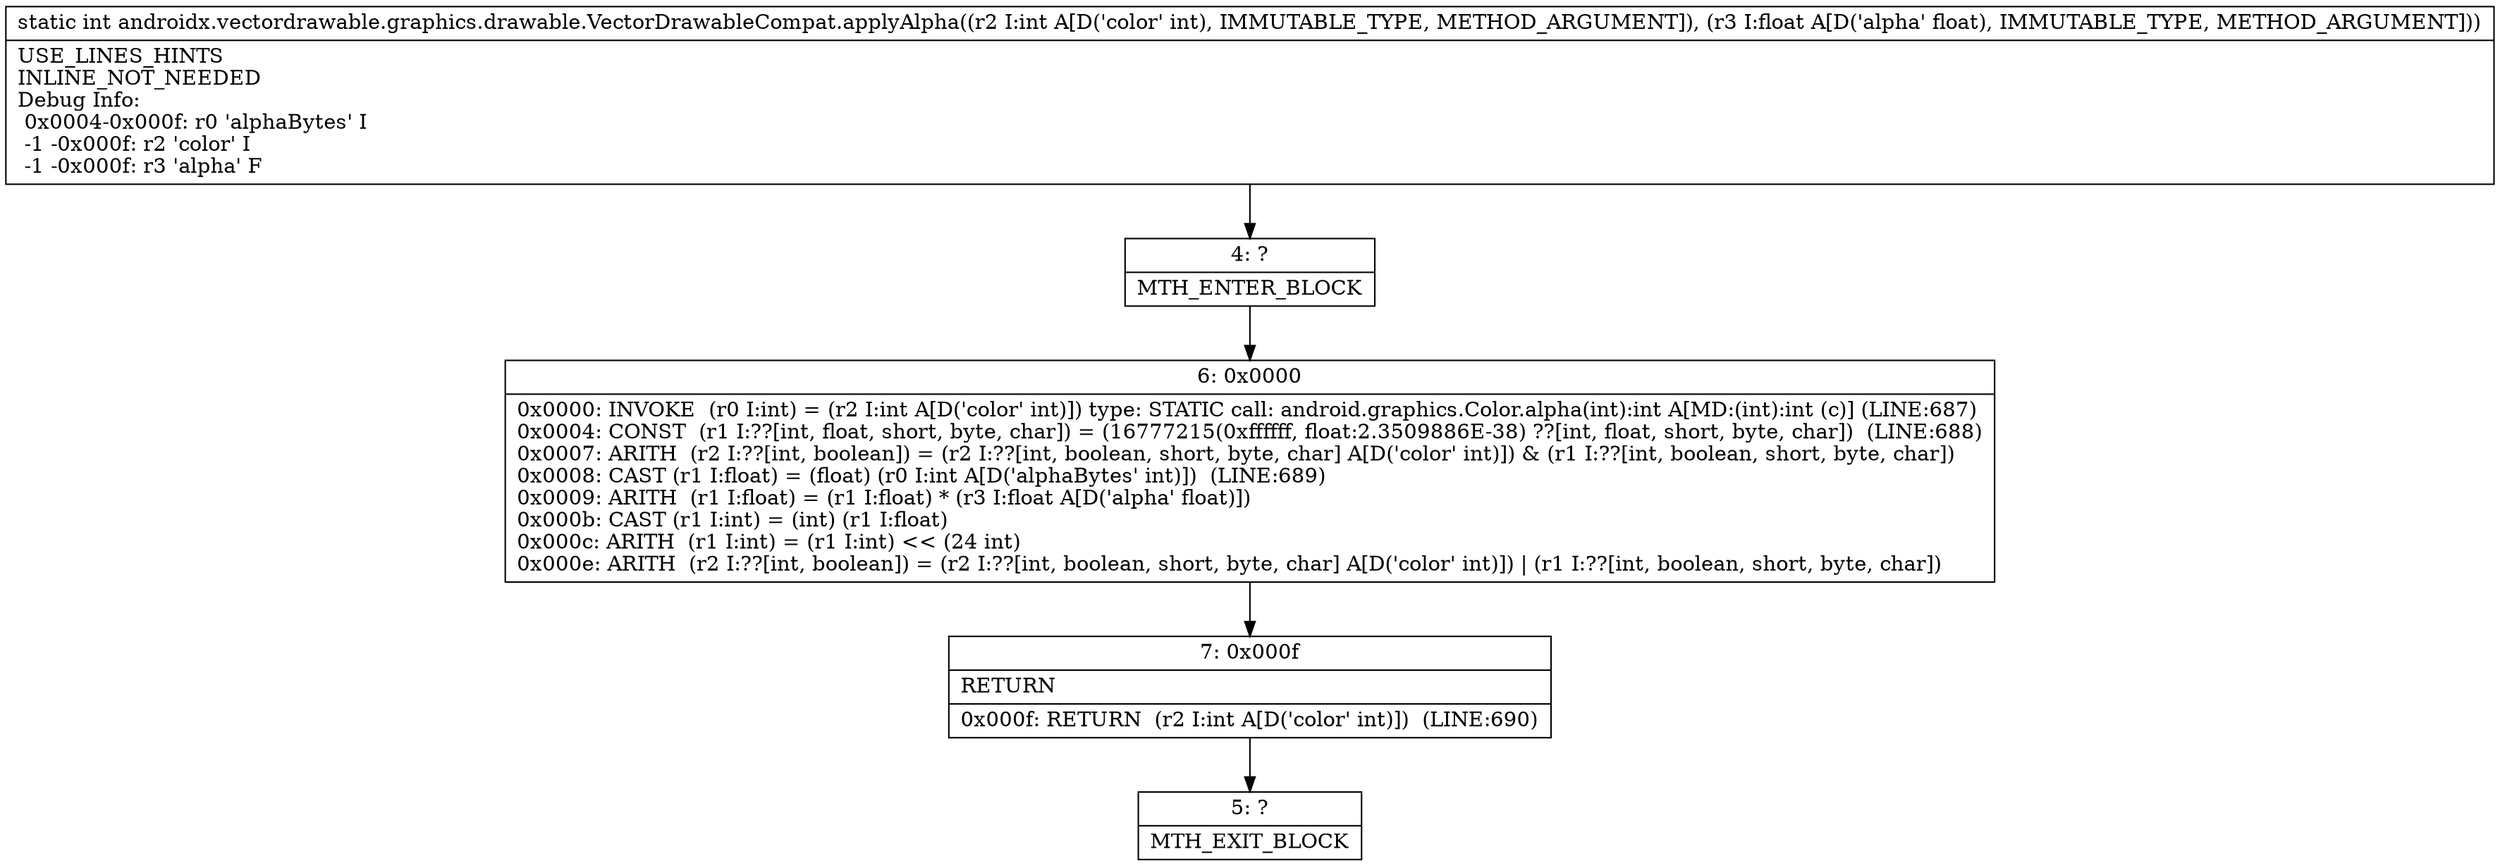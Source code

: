 digraph "CFG forandroidx.vectordrawable.graphics.drawable.VectorDrawableCompat.applyAlpha(IF)I" {
Node_4 [shape=record,label="{4\:\ ?|MTH_ENTER_BLOCK\l}"];
Node_6 [shape=record,label="{6\:\ 0x0000|0x0000: INVOKE  (r0 I:int) = (r2 I:int A[D('color' int)]) type: STATIC call: android.graphics.Color.alpha(int):int A[MD:(int):int (c)] (LINE:687)\l0x0004: CONST  (r1 I:??[int, float, short, byte, char]) = (16777215(0xffffff, float:2.3509886E\-38) ??[int, float, short, byte, char])  (LINE:688)\l0x0007: ARITH  (r2 I:??[int, boolean]) = (r2 I:??[int, boolean, short, byte, char] A[D('color' int)]) & (r1 I:??[int, boolean, short, byte, char]) \l0x0008: CAST (r1 I:float) = (float) (r0 I:int A[D('alphaBytes' int)])  (LINE:689)\l0x0009: ARITH  (r1 I:float) = (r1 I:float) * (r3 I:float A[D('alpha' float)]) \l0x000b: CAST (r1 I:int) = (int) (r1 I:float) \l0x000c: ARITH  (r1 I:int) = (r1 I:int) \<\< (24 int) \l0x000e: ARITH  (r2 I:??[int, boolean]) = (r2 I:??[int, boolean, short, byte, char] A[D('color' int)]) \| (r1 I:??[int, boolean, short, byte, char]) \l}"];
Node_7 [shape=record,label="{7\:\ 0x000f|RETURN\l|0x000f: RETURN  (r2 I:int A[D('color' int)])  (LINE:690)\l}"];
Node_5 [shape=record,label="{5\:\ ?|MTH_EXIT_BLOCK\l}"];
MethodNode[shape=record,label="{static int androidx.vectordrawable.graphics.drawable.VectorDrawableCompat.applyAlpha((r2 I:int A[D('color' int), IMMUTABLE_TYPE, METHOD_ARGUMENT]), (r3 I:float A[D('alpha' float), IMMUTABLE_TYPE, METHOD_ARGUMENT]))  | USE_LINES_HINTS\lINLINE_NOT_NEEDED\lDebug Info:\l  0x0004\-0x000f: r0 'alphaBytes' I\l  \-1 \-0x000f: r2 'color' I\l  \-1 \-0x000f: r3 'alpha' F\l}"];
MethodNode -> Node_4;Node_4 -> Node_6;
Node_6 -> Node_7;
Node_7 -> Node_5;
}

